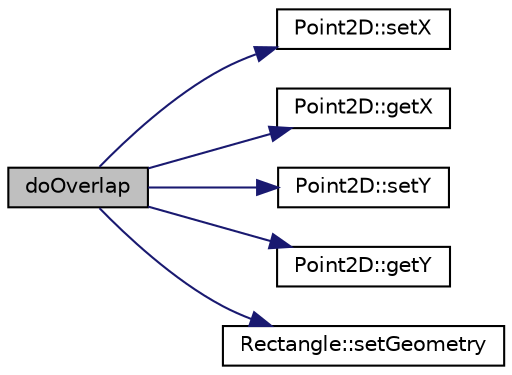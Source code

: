 digraph "doOverlap"
{
  edge [fontname="Helvetica",fontsize="10",labelfontname="Helvetica",labelfontsize="10"];
  node [fontname="Helvetica",fontsize="10",shape=record];
  rankdir="LR";
  Node1 [label="doOverlap",height=0.2,width=0.4,color="black", fillcolor="grey75", style="filled", fontcolor="black"];
  Node1 -> Node2 [color="midnightblue",fontsize="10",style="solid"];
  Node2 [label="Point2D::setX",height=0.2,width=0.4,color="black", fillcolor="white", style="filled",URL="$classPoint2D.html#af268842e8f2e6072ffe345dc2f322046",tooltip="Initializes the X coordinate. "];
  Node1 -> Node3 [color="midnightblue",fontsize="10",style="solid"];
  Node3 [label="Point2D::getX",height=0.2,width=0.4,color="black", fillcolor="white", style="filled",URL="$classPoint2D.html#a6cff00d11a53dc1af436225f02bc324b",tooltip="Queries the X coordinate. "];
  Node1 -> Node4 [color="midnightblue",fontsize="10",style="solid"];
  Node4 [label="Point2D::setY",height=0.2,width=0.4,color="black", fillcolor="white", style="filled",URL="$classPoint2D.html#a0e08240b54e6eaae92c979082da1c91c",tooltip="Initializes the Y coordinate. "];
  Node1 -> Node5 [color="midnightblue",fontsize="10",style="solid"];
  Node5 [label="Point2D::getY",height=0.2,width=0.4,color="black", fillcolor="white", style="filled",URL="$classPoint2D.html#a1b9e163b3642485c46a1f68c54d735fc",tooltip="Queries the Y coordinate. "];
  Node1 -> Node6 [color="midnightblue",fontsize="10",style="solid"];
  Node6 [label="Rectangle::setGeometry",height=0.2,width=0.4,color="black", fillcolor="white", style="filled",URL="$classRectangle.html#a31c4b9fc0d1ddf912f114da494e50205",tooltip="Initializes the data of the rectangle. "];
}
